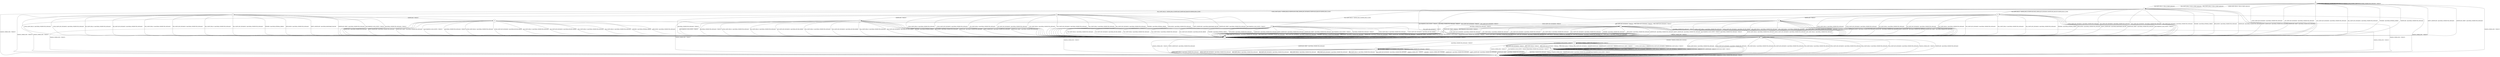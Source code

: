 digraph g {

	s0 [shape="circle" label="s0"];
	s1 [shape="circle" label="s1"];
	s2 [shape="circle" label="s2"];
	s3 [shape="circle" label="s3"];
	s4 [shape="circle" label="s4"];
	s5 [shape="circle" label="s5"];
	s6 [shape="circle" label="s6"];
	s7 [shape="circle" label="s7"];
	s8 [shape="circle" label="s8"];
	s9 [shape="circle" label="s9"];
	s10 [shape="circle" label="s10"];
	s11 [shape="circle" label="s11"];
	s12 [shape="circle" label="s12"];
	s13 [shape="circle" label="s13"];
	s14 [shape="circle" label="s14"];
	s15 [shape="circle" label="s15"];
	s16 [shape="circle" label="s16"];
	s0 -> s1 [label="ECDH_CLIENT_HELLO / HELLO_VERIFY_REQUEST"];
	s0 -> s2 [label="ECDH_CLIENT_KEY_EXCHANGE / Alert(FATAL,UNEXPECTED_MESSAGE)"];
	s0 -> s1 [label="DH_CLIENT_HELLO / HELLO_VERIFY_REQUEST"];
	s0 -> s2 [label="DH_CLIENT_KEY_EXCHANGE / Alert(FATAL,UNEXPECTED_MESSAGE)"];
	s0 -> s1 [label="PSK_CLIENT_HELLO / HELLO_VERIFY_REQUEST"];
	s0 -> s2 [label="PSK_CLIENT_KEY_EXCHANGE / Alert(FATAL,UNEXPECTED_MESSAGE)"];
	s0 -> s1 [label="RSA_CLIENT_HELLO / HELLO_VERIFY_REQUEST"];
	s0 -> s2 [label="RSA_CLIENT_KEY_EXCHANGE / Alert(FATAL,UNEXPECTED_MESSAGE)"];
	s0 -> s11 [label="CHANGE_CIPHER_SPEC / TIMEOUT"];
	s0 -> s2 [label="FINISHED / Alert(FATAL,INTERNAL_ERROR)"];
	s0 -> s0 [label="APPLICATION / Alert(FATAL,UNEXPECTED_MESSAGE)"];
	s0 -> s2 [label="CERTIFICATE / Alert(FATAL,UNEXPECTED_MESSAGE)"];
	s0 -> s2 [label="EMPTY_CERTIFICATE / Alert(FATAL,UNEXPECTED_MESSAGE)"];
	s0 -> s2 [label="CERTIFICATE_VERIFY / Alert(FATAL,UNEXPECTED_MESSAGE)"];
	s0 -> s0 [label="Alert(WARNING,CLOSE_NOTIFY) / TIMEOUT"];
	s0 -> s0 [label="Alert(FATAL,UNEXPECTED_MESSAGE) / TIMEOUT"];
	s1 -> s4 [label="ECDH_CLIENT_HELLO / SERVER_HELLO,CERTIFICATE,ECDHE_SERVER_KEY_EXCHANGE,CERTIFICATE_REQUEST,SERVER_HELLO_DONE"];
	s1 -> s2 [label="ECDH_CLIENT_KEY_EXCHANGE / Alert(FATAL,UNEXPECTED_MESSAGE)"];
	s1 -> s13 [label="DH_CLIENT_HELLO / SERVER_HELLO,CERTIFICATE,DHE_SERVER_KEY_EXCHANGE,CERTIFICATE_REQUEST,SERVER_HELLO_DONE"];
	s1 -> s2 [label="DH_CLIENT_KEY_EXCHANGE / Alert(FATAL,UNEXPECTED_MESSAGE)"];
	s1 -> s6 [label="PSK_CLIENT_HELLO / SERVER_HELLO,SERVER_HELLO_DONE"];
	s1 -> s2 [label="PSK_CLIENT_KEY_EXCHANGE / Alert(FATAL,UNEXPECTED_MESSAGE)"];
	s1 -> s3 [label="RSA_CLIENT_HELLO / SERVER_HELLO,CERTIFICATE,CERTIFICATE_REQUEST,SERVER_HELLO_DONE"];
	s1 -> s2 [label="RSA_CLIENT_KEY_EXCHANGE / Alert(FATAL,UNEXPECTED_MESSAGE)"];
	s1 -> s11 [label="CHANGE_CIPHER_SPEC / TIMEOUT"];
	s1 -> s2 [label="FINISHED / Alert(FATAL,INTERNAL_ERROR)"];
	s1 -> s2 [label="APPLICATION / Alert(FATAL,UNEXPECTED_MESSAGE)"];
	s1 -> s2 [label="CERTIFICATE / Alert(FATAL,UNEXPECTED_MESSAGE)"];
	s1 -> s2 [label="EMPTY_CERTIFICATE / Alert(FATAL,UNEXPECTED_MESSAGE)"];
	s1 -> s2 [label="CERTIFICATE_VERIFY / Alert(FATAL,UNEXPECTED_MESSAGE)"];
	s1 -> s2 [label="Alert(WARNING,CLOSE_NOTIFY) / TIMEOUT"];
	s1 -> s2 [label="Alert(FATAL,UNEXPECTED_MESSAGE) / TIMEOUT"];
	s2 -> s2 [label="ECDH_CLIENT_HELLO / TIMEOUT"];
	s2 -> s2 [label="ECDH_CLIENT_KEY_EXCHANGE / TIMEOUT"];
	s2 -> s2 [label="DH_CLIENT_HELLO / TIMEOUT"];
	s2 -> s2 [label="DH_CLIENT_KEY_EXCHANGE / TIMEOUT"];
	s2 -> s2 [label="PSK_CLIENT_HELLO / TIMEOUT"];
	s2 -> s2 [label="PSK_CLIENT_KEY_EXCHANGE / TIMEOUT"];
	s2 -> s2 [label="RSA_CLIENT_HELLO / TIMEOUT"];
	s2 -> s2 [label="RSA_CLIENT_KEY_EXCHANGE / TIMEOUT"];
	s2 -> s11 [label="CHANGE_CIPHER_SPEC / TIMEOUT"];
	s2 -> s2 [label="FINISHED / TIMEOUT"];
	s2 -> s2 [label="APPLICATION / Alert(FATAL,UNEXPECTED_MESSAGE)"];
	s2 -> s2 [label="CERTIFICATE / TIMEOUT"];
	s2 -> s2 [label="EMPTY_CERTIFICATE / TIMEOUT"];
	s2 -> s2 [label="CERTIFICATE_VERIFY / TIMEOUT"];
	s2 -> s2 [label="Alert(WARNING,CLOSE_NOTIFY) / TIMEOUT"];
	s2 -> s2 [label="Alert(FATAL,UNEXPECTED_MESSAGE) / TIMEOUT"];
	s3 -> s2 [label="ECDH_CLIENT_HELLO / Alert(FATAL,UNEXPECTED_MESSAGE)"];
	s3 -> s2 [label="ECDH_CLIENT_KEY_EXCHANGE / Alert(FATAL,UNEXPECTED_MESSAGE)"];
	s3 -> s2 [label="DH_CLIENT_HELLO / Alert(FATAL,UNEXPECTED_MESSAGE)"];
	s3 -> s2 [label="DH_CLIENT_KEY_EXCHANGE / Alert(FATAL,UNEXPECTED_MESSAGE)"];
	s3 -> s2 [label="PSK_CLIENT_HELLO / Alert(FATAL,UNEXPECTED_MESSAGE)"];
	s3 -> s2 [label="PSK_CLIENT_KEY_EXCHANGE / Alert(FATAL,UNEXPECTED_MESSAGE)"];
	s3 -> s2 [label="RSA_CLIENT_HELLO / Alert(FATAL,UNEXPECTED_MESSAGE)"];
	s3 -> s2 [label="RSA_CLIENT_KEY_EXCHANGE / Alert(FATAL,UNEXPECTED_MESSAGE)"];
	s3 -> s11 [label="CHANGE_CIPHER_SPEC / TIMEOUT"];
	s3 -> s2 [label="FINISHED / Alert(FATAL,INTERNAL_ERROR)"];
	s3 -> s2 [label="APPLICATION / Alert(FATAL,UNEXPECTED_MESSAGE)"];
	s3 -> s12 [label="CERTIFICATE / TIMEOUT"];
	s3 -> s2 [label="EMPTY_CERTIFICATE / Alert(FATAL,HANDSHAKE_FAILURE)"];
	s3 -> s2 [label="CERTIFICATE_VERIFY / Alert(FATAL,UNEXPECTED_MESSAGE)"];
	s3 -> s2 [label="Alert(WARNING,CLOSE_NOTIFY) / TIMEOUT"];
	s3 -> s2 [label="Alert(FATAL,UNEXPECTED_MESSAGE) / TIMEOUT"];
	s4 -> s2 [label="ECDH_CLIENT_HELLO / Alert(FATAL,UNEXPECTED_MESSAGE)"];
	s4 -> s2 [label="ECDH_CLIENT_KEY_EXCHANGE / Alert(FATAL,UNEXPECTED_MESSAGE)"];
	s4 -> s2 [label="DH_CLIENT_HELLO / Alert(FATAL,UNEXPECTED_MESSAGE)"];
	s4 -> s2 [label="DH_CLIENT_KEY_EXCHANGE / Alert(FATAL,UNEXPECTED_MESSAGE)"];
	s4 -> s2 [label="PSK_CLIENT_HELLO / Alert(FATAL,UNEXPECTED_MESSAGE)"];
	s4 -> s2 [label="PSK_CLIENT_KEY_EXCHANGE / Alert(FATAL,UNEXPECTED_MESSAGE)"];
	s4 -> s2 [label="RSA_CLIENT_HELLO / Alert(FATAL,UNEXPECTED_MESSAGE)"];
	s4 -> s2 [label="RSA_CLIENT_KEY_EXCHANGE / Alert(FATAL,UNEXPECTED_MESSAGE)"];
	s4 -> s11 [label="CHANGE_CIPHER_SPEC / TIMEOUT"];
	s4 -> s2 [label="FINISHED / Alert(FATAL,INTERNAL_ERROR)"];
	s4 -> s2 [label="APPLICATION / Alert(FATAL,UNEXPECTED_MESSAGE)"];
	s4 -> s5 [label="CERTIFICATE / TIMEOUT"];
	s4 -> s2 [label="EMPTY_CERTIFICATE / Alert(FATAL,HANDSHAKE_FAILURE)"];
	s4 -> s2 [label="CERTIFICATE_VERIFY / Alert(FATAL,UNEXPECTED_MESSAGE)"];
	s4 -> s2 [label="Alert(WARNING,CLOSE_NOTIFY) / TIMEOUT"];
	s4 -> s2 [label="Alert(FATAL,UNEXPECTED_MESSAGE) / TIMEOUT"];
	s5 -> s2 [label="ECDH_CLIENT_HELLO / Alert(FATAL,UNEXPECTED_MESSAGE)"];
	s5 -> s8 [label="ECDH_CLIENT_KEY_EXCHANGE / TIMEOUT"];
	s5 -> s2 [label="DH_CLIENT_HELLO / Alert(FATAL,UNEXPECTED_MESSAGE)"];
	s5 -> s2 [label="DH_CLIENT_KEY_EXCHANGE / Alert(FATAL,DECODE_ERROR)"];
	s5 -> s2 [label="PSK_CLIENT_HELLO / Alert(FATAL,UNEXPECTED_MESSAGE)"];
	s5 -> s2 [label="PSK_CLIENT_KEY_EXCHANGE / Alert(FATAL,DECODE_ERROR)"];
	s5 -> s2 [label="RSA_CLIENT_HELLO / Alert(FATAL,UNEXPECTED_MESSAGE)"];
	s5 -> s2 [label="RSA_CLIENT_KEY_EXCHANGE / Alert(FATAL,DECODE_ERROR)"];
	s5 -> s11 [label="CHANGE_CIPHER_SPEC / TIMEOUT"];
	s5 -> s2 [label="FINISHED / Alert(FATAL,INTERNAL_ERROR)"];
	s5 -> s2 [label="APPLICATION / Alert(FATAL,UNEXPECTED_MESSAGE)"];
	s5 -> s2 [label="CERTIFICATE / Alert(FATAL,UNEXPECTED_MESSAGE)"];
	s5 -> s2 [label="EMPTY_CERTIFICATE / Alert(FATAL,UNEXPECTED_MESSAGE)"];
	s5 -> s2 [label="CERTIFICATE_VERIFY / Alert(FATAL,UNEXPECTED_MESSAGE)"];
	s5 -> s2 [label="Alert(WARNING,CLOSE_NOTIFY) / TIMEOUT"];
	s5 -> s2 [label="Alert(FATAL,UNEXPECTED_MESSAGE) / TIMEOUT"];
	s6 -> s2 [label="ECDH_CLIENT_HELLO / Alert(FATAL,UNEXPECTED_MESSAGE)"];
	s6 -> s2 [label="ECDH_CLIENT_KEY_EXCHANGE / Alert(FATAL,DECODE_ERROR)"];
	s6 -> s2 [label="DH_CLIENT_HELLO / Alert(FATAL,UNEXPECTED_MESSAGE)"];
	s6 -> s2 [label="DH_CLIENT_KEY_EXCHANGE / Alert(FATAL,DECODE_ERROR)"];
	s6 -> s2 [label="PSK_CLIENT_HELLO / Alert(FATAL,UNEXPECTED_MESSAGE)"];
	s6 -> s7 [label="PSK_CLIENT_KEY_EXCHANGE / TIMEOUT"];
	s6 -> s2 [label="RSA_CLIENT_HELLO / Alert(FATAL,UNEXPECTED_MESSAGE)"];
	s6 -> s2 [label="RSA_CLIENT_KEY_EXCHANGE / Alert(FATAL,DECODE_ERROR)"];
	s6 -> s11 [label="CHANGE_CIPHER_SPEC / TIMEOUT"];
	s6 -> s2 [label="FINISHED / Alert(FATAL,INTERNAL_ERROR)"];
	s6 -> s2 [label="APPLICATION / Alert(FATAL,UNEXPECTED_MESSAGE)"];
	s6 -> s2 [label="CERTIFICATE / Alert(FATAL,UNEXPECTED_MESSAGE)"];
	s6 -> s2 [label="EMPTY_CERTIFICATE / Alert(FATAL,UNEXPECTED_MESSAGE)"];
	s6 -> s2 [label="CERTIFICATE_VERIFY / Alert(FATAL,UNEXPECTED_MESSAGE)"];
	s6 -> s2 [label="Alert(WARNING,CLOSE_NOTIFY) / TIMEOUT"];
	s6 -> s2 [label="Alert(FATAL,UNEXPECTED_MESSAGE) / TIMEOUT"];
	s7 -> s2 [label="ECDH_CLIENT_HELLO / Alert(FATAL,UNEXPECTED_MESSAGE)"];
	s7 -> s2 [label="ECDH_CLIENT_KEY_EXCHANGE / Alert(FATAL,UNEXPECTED_MESSAGE)"];
	s7 -> s2 [label="DH_CLIENT_HELLO / Alert(FATAL,UNEXPECTED_MESSAGE)"];
	s7 -> s2 [label="DH_CLIENT_KEY_EXCHANGE / Alert(FATAL,UNEXPECTED_MESSAGE)"];
	s7 -> s2 [label="PSK_CLIENT_HELLO / Alert(FATAL,UNEXPECTED_MESSAGE)"];
	s7 -> s2 [label="PSK_CLIENT_KEY_EXCHANGE / Alert(FATAL,UNEXPECTED_MESSAGE)"];
	s7 -> s2 [label="RSA_CLIENT_HELLO / Alert(FATAL,UNEXPECTED_MESSAGE)"];
	s7 -> s2 [label="RSA_CLIENT_KEY_EXCHANGE / Alert(FATAL,UNEXPECTED_MESSAGE)"];
	s7 -> s9 [label="CHANGE_CIPHER_SPEC / TIMEOUT"];
	s7 -> s2 [label="FINISHED / Alert(FATAL,UNEXPECTED_MESSAGE)"];
	s7 -> s2 [label="APPLICATION / Alert(FATAL,UNEXPECTED_MESSAGE)"];
	s7 -> s2 [label="CERTIFICATE / Alert(FATAL,UNEXPECTED_MESSAGE)"];
	s7 -> s2 [label="EMPTY_CERTIFICATE / Alert(FATAL,UNEXPECTED_MESSAGE)"];
	s7 -> s2 [label="CERTIFICATE_VERIFY / Alert(FATAL,UNEXPECTED_MESSAGE)"];
	s7 -> s2 [label="Alert(WARNING,CLOSE_NOTIFY) / TIMEOUT"];
	s7 -> s2 [label="Alert(FATAL,UNEXPECTED_MESSAGE) / TIMEOUT"];
	s8 -> s2 [label="ECDH_CLIENT_HELLO / Alert(FATAL,UNEXPECTED_MESSAGE)"];
	s8 -> s2 [label="ECDH_CLIENT_KEY_EXCHANGE / Alert(FATAL,UNEXPECTED_MESSAGE)"];
	s8 -> s2 [label="DH_CLIENT_HELLO / Alert(FATAL,UNEXPECTED_MESSAGE)"];
	s8 -> s2 [label="DH_CLIENT_KEY_EXCHANGE / Alert(FATAL,UNEXPECTED_MESSAGE)"];
	s8 -> s2 [label="PSK_CLIENT_HELLO / Alert(FATAL,UNEXPECTED_MESSAGE)"];
	s8 -> s2 [label="PSK_CLIENT_KEY_EXCHANGE / Alert(FATAL,UNEXPECTED_MESSAGE)"];
	s8 -> s2 [label="RSA_CLIENT_HELLO / Alert(FATAL,UNEXPECTED_MESSAGE)"];
	s8 -> s2 [label="RSA_CLIENT_KEY_EXCHANGE / Alert(FATAL,UNEXPECTED_MESSAGE)"];
	s8 -> s11 [label="CHANGE_CIPHER_SPEC / TIMEOUT"];
	s8 -> s2 [label="FINISHED / Alert(FATAL,UNEXPECTED_MESSAGE)"];
	s8 -> s2 [label="APPLICATION / Alert(FATAL,UNEXPECTED_MESSAGE)"];
	s8 -> s2 [label="CERTIFICATE / Alert(FATAL,UNEXPECTED_MESSAGE)"];
	s8 -> s2 [label="EMPTY_CERTIFICATE / Alert(FATAL,UNEXPECTED_MESSAGE)"];
	s8 -> s7 [label="CERTIFICATE_VERIFY / TIMEOUT"];
	s8 -> s2 [label="Alert(WARNING,CLOSE_NOTIFY) / TIMEOUT"];
	s8 -> s2 [label="Alert(FATAL,UNEXPECTED_MESSAGE) / TIMEOUT"];
	s9 -> s11 [label="ECDH_CLIENT_HELLO / Alert(FATAL,UNEXPECTED_MESSAGE)"];
	s9 -> s11 [label="ECDH_CLIENT_KEY_EXCHANGE / Alert(FATAL,UNEXPECTED_MESSAGE)"];
	s9 -> s11 [label="DH_CLIENT_HELLO / Alert(FATAL,UNEXPECTED_MESSAGE)"];
	s9 -> s11 [label="DH_CLIENT_KEY_EXCHANGE / Alert(FATAL,UNEXPECTED_MESSAGE)"];
	s9 -> s11 [label="PSK_CLIENT_HELLO / Alert(FATAL,UNEXPECTED_MESSAGE)"];
	s9 -> s11 [label="PSK_CLIENT_KEY_EXCHANGE / Alert(FATAL,UNEXPECTED_MESSAGE)"];
	s9 -> s11 [label="RSA_CLIENT_HELLO / Alert(FATAL,UNEXPECTED_MESSAGE)"];
	s9 -> s11 [label="RSA_CLIENT_KEY_EXCHANGE / Alert(FATAL,UNEXPECTED_MESSAGE)"];
	s9 -> s11 [label="CHANGE_CIPHER_SPEC / TIMEOUT"];
	s9 -> s10 [label="FINISHED / CHANGE_CIPHER_SPEC,FINISHED"];
	s9 -> s9 [label="APPLICATION / TIMEOUT"];
	s9 -> s11 [label="CERTIFICATE / Alert(FATAL,UNEXPECTED_MESSAGE)"];
	s9 -> s11 [label="EMPTY_CERTIFICATE / Alert(FATAL,UNEXPECTED_MESSAGE)"];
	s9 -> s11 [label="CERTIFICATE_VERIFY / Alert(FATAL,UNEXPECTED_MESSAGE)"];
	s9 -> s16 [label="Alert(WARNING,CLOSE_NOTIFY) / TIMEOUT"];
	s9 -> s16 [label="Alert(FATAL,UNEXPECTED_MESSAGE) / TIMEOUT"];
	s10 -> s15 [label="ECDH_CLIENT_HELLO / TIMEOUT"];
	s10 -> s15 [label="ECDH_CLIENT_KEY_EXCHANGE / TIMEOUT"];
	s10 -> s15 [label="DH_CLIENT_HELLO / TIMEOUT"];
	s10 -> s15 [label="DH_CLIENT_KEY_EXCHANGE / TIMEOUT"];
	s10 -> s15 [label="PSK_CLIENT_HELLO / TIMEOUT"];
	s10 -> s15 [label="PSK_CLIENT_KEY_EXCHANGE / TIMEOUT"];
	s10 -> s15 [label="RSA_CLIENT_HELLO / TIMEOUT"];
	s10 -> s15 [label="RSA_CLIENT_KEY_EXCHANGE / TIMEOUT"];
	s10 -> s11 [label="CHANGE_CIPHER_SPEC / TIMEOUT"];
	s10 -> s10 [label="FINISHED / CHANGE_CIPHER_SPEC,FINISHED"];
	s10 -> s10 [label="APPLICATION / TIMEOUT"];
	s10 -> s15 [label="CERTIFICATE / TIMEOUT"];
	s10 -> s15 [label="EMPTY_CERTIFICATE / TIMEOUT"];
	s10 -> s15 [label="CERTIFICATE_VERIFY / TIMEOUT"];
	s10 -> s11 [label="Alert(WARNING,CLOSE_NOTIFY) / TIMEOUT"];
	s10 -> s11 [label="Alert(FATAL,UNEXPECTED_MESSAGE) / TIMEOUT"];
	s11 -> s11 [label="ECDH_CLIENT_HELLO / TIMEOUT"];
	s11 -> s11 [label="ECDH_CLIENT_KEY_EXCHANGE / TIMEOUT"];
	s11 -> s11 [label="DH_CLIENT_HELLO / TIMEOUT"];
	s11 -> s11 [label="DH_CLIENT_KEY_EXCHANGE / TIMEOUT"];
	s11 -> s11 [label="PSK_CLIENT_HELLO / TIMEOUT"];
	s11 -> s11 [label="PSK_CLIENT_KEY_EXCHANGE / TIMEOUT"];
	s11 -> s11 [label="RSA_CLIENT_HELLO / TIMEOUT"];
	s11 -> s11 [label="RSA_CLIENT_KEY_EXCHANGE / TIMEOUT"];
	s11 -> s11 [label="CHANGE_CIPHER_SPEC / TIMEOUT"];
	s11 -> s11 [label="FINISHED / TIMEOUT"];
	s11 -> s11 [label="APPLICATION / TIMEOUT"];
	s11 -> s11 [label="CERTIFICATE / TIMEOUT"];
	s11 -> s11 [label="EMPTY_CERTIFICATE / TIMEOUT"];
	s11 -> s11 [label="CERTIFICATE_VERIFY / TIMEOUT"];
	s11 -> s11 [label="Alert(WARNING,CLOSE_NOTIFY) / TIMEOUT"];
	s11 -> s11 [label="Alert(FATAL,UNEXPECTED_MESSAGE) / TIMEOUT"];
	s12 -> s2 [label="ECDH_CLIENT_HELLO / Alert(FATAL,UNEXPECTED_MESSAGE)"];
	s12 -> s2 [label="ECDH_CLIENT_KEY_EXCHANGE / Alert(FATAL,DECODE_ERROR)"];
	s12 -> s2 [label="DH_CLIENT_HELLO / Alert(FATAL,UNEXPECTED_MESSAGE)"];
	s12 -> s2 [label="DH_CLIENT_KEY_EXCHANGE / Alert(FATAL,DECRYPT_ERROR)"];
	s12 -> s2 [label="PSK_CLIENT_HELLO / Alert(FATAL,UNEXPECTED_MESSAGE)"];
	s12 -> s8 [label="PSK_CLIENT_KEY_EXCHANGE / TIMEOUT"];
	s12 -> s2 [label="RSA_CLIENT_HELLO / Alert(FATAL,UNEXPECTED_MESSAGE)"];
	s12 -> s8 [label="RSA_CLIENT_KEY_EXCHANGE / TIMEOUT"];
	s12 -> s11 [label="CHANGE_CIPHER_SPEC / TIMEOUT"];
	s12 -> s2 [label="FINISHED / Alert(FATAL,INTERNAL_ERROR)"];
	s12 -> s2 [label="APPLICATION / Alert(FATAL,UNEXPECTED_MESSAGE)"];
	s12 -> s2 [label="CERTIFICATE / Alert(FATAL,UNEXPECTED_MESSAGE)"];
	s12 -> s2 [label="EMPTY_CERTIFICATE / Alert(FATAL,UNEXPECTED_MESSAGE)"];
	s12 -> s2 [label="CERTIFICATE_VERIFY / Alert(FATAL,UNEXPECTED_MESSAGE)"];
	s12 -> s2 [label="Alert(WARNING,CLOSE_NOTIFY) / TIMEOUT"];
	s12 -> s2 [label="Alert(FATAL,UNEXPECTED_MESSAGE) / TIMEOUT"];
	s13 -> s2 [label="ECDH_CLIENT_HELLO / Alert(FATAL,UNEXPECTED_MESSAGE)"];
	s13 -> s2 [label="ECDH_CLIENT_KEY_EXCHANGE / Alert(FATAL,UNEXPECTED_MESSAGE)"];
	s13 -> s2 [label="DH_CLIENT_HELLO / Alert(FATAL,UNEXPECTED_MESSAGE)"];
	s13 -> s2 [label="DH_CLIENT_KEY_EXCHANGE / Alert(FATAL,UNEXPECTED_MESSAGE)"];
	s13 -> s2 [label="PSK_CLIENT_HELLO / Alert(FATAL,UNEXPECTED_MESSAGE)"];
	s13 -> s2 [label="PSK_CLIENT_KEY_EXCHANGE / Alert(FATAL,UNEXPECTED_MESSAGE)"];
	s13 -> s2 [label="RSA_CLIENT_HELLO / Alert(FATAL,UNEXPECTED_MESSAGE)"];
	s13 -> s2 [label="RSA_CLIENT_KEY_EXCHANGE / Alert(FATAL,UNEXPECTED_MESSAGE)"];
	s13 -> s11 [label="CHANGE_CIPHER_SPEC / TIMEOUT"];
	s13 -> s2 [label="FINISHED / Alert(FATAL,INTERNAL_ERROR)"];
	s13 -> s2 [label="APPLICATION / Alert(FATAL,UNEXPECTED_MESSAGE)"];
	s13 -> s14 [label="CERTIFICATE / TIMEOUT"];
	s13 -> s2 [label="EMPTY_CERTIFICATE / Alert(FATAL,HANDSHAKE_FAILURE)"];
	s13 -> s2 [label="CERTIFICATE_VERIFY / Alert(FATAL,UNEXPECTED_MESSAGE)"];
	s13 -> s2 [label="Alert(WARNING,CLOSE_NOTIFY) / TIMEOUT"];
	s13 -> s2 [label="Alert(FATAL,UNEXPECTED_MESSAGE) / TIMEOUT"];
	s14 -> s2 [label="ECDH_CLIENT_HELLO / Alert(FATAL,UNEXPECTED_MESSAGE)"];
	s14 -> s2 [label="ECDH_CLIENT_KEY_EXCHANGE / Alert(FATAL,DECODE_ERROR)"];
	s14 -> s2 [label="DH_CLIENT_HELLO / Alert(FATAL,UNEXPECTED_MESSAGE)"];
	s14 -> s8 [label="DH_CLIENT_KEY_EXCHANGE / TIMEOUT"];
	s14 -> s2 [label="PSK_CLIENT_HELLO / Alert(FATAL,UNEXPECTED_MESSAGE)"];
	s14 -> s8 [label="PSK_CLIENT_KEY_EXCHANGE / TIMEOUT"];
	s14 -> s2 [label="RSA_CLIENT_HELLO / Alert(FATAL,UNEXPECTED_MESSAGE)"];
	s14 -> s8 [label="RSA_CLIENT_KEY_EXCHANGE / TIMEOUT"];
	s14 -> s11 [label="CHANGE_CIPHER_SPEC / TIMEOUT"];
	s14 -> s2 [label="FINISHED / Alert(FATAL,INTERNAL_ERROR)"];
	s14 -> s2 [label="APPLICATION / Alert(FATAL,UNEXPECTED_MESSAGE)"];
	s14 -> s2 [label="CERTIFICATE / Alert(FATAL,UNEXPECTED_MESSAGE)"];
	s14 -> s2 [label="EMPTY_CERTIFICATE / Alert(FATAL,UNEXPECTED_MESSAGE)"];
	s14 -> s2 [label="CERTIFICATE_VERIFY / Alert(FATAL,UNEXPECTED_MESSAGE)"];
	s14 -> s2 [label="Alert(WARNING,CLOSE_NOTIFY) / TIMEOUT"];
	s14 -> s2 [label="Alert(FATAL,UNEXPECTED_MESSAGE) / TIMEOUT"];
	s15 -> s15 [label="ECDH_CLIENT_HELLO / TIMEOUT"];
	s15 -> s15 [label="ECDH_CLIENT_KEY_EXCHANGE / TIMEOUT"];
	s15 -> s15 [label="DH_CLIENT_HELLO / TIMEOUT"];
	s15 -> s15 [label="DH_CLIENT_KEY_EXCHANGE / TIMEOUT"];
	s15 -> s15 [label="PSK_CLIENT_HELLO / TIMEOUT"];
	s15 -> s15 [label="PSK_CLIENT_KEY_EXCHANGE / TIMEOUT"];
	s15 -> s15 [label="RSA_CLIENT_HELLO / TIMEOUT"];
	s15 -> s15 [label="RSA_CLIENT_KEY_EXCHANGE / TIMEOUT"];
	s15 -> s11 [label="CHANGE_CIPHER_SPEC / TIMEOUT"];
	s15 -> s15 [label="FINISHED / TIMEOUT"];
	s15 -> s11 [label="APPLICATION / Alert(FATAL,UNEXPECTED_MESSAGE)"];
	s15 -> s15 [label="CERTIFICATE / TIMEOUT"];
	s15 -> s15 [label="EMPTY_CERTIFICATE / TIMEOUT"];
	s15 -> s15 [label="CERTIFICATE_VERIFY / TIMEOUT"];
	s15 -> s11 [label="Alert(WARNING,CLOSE_NOTIFY) / TIMEOUT"];
	s15 -> s11 [label="Alert(FATAL,UNEXPECTED_MESSAGE) / TIMEOUT"];
	s16 -> s11 [label="ECDH_CLIENT_HELLO / Alert(FATAL,UNEXPECTED_MESSAGE)"];
	s16 -> s11 [label="ECDH_CLIENT_KEY_EXCHANGE / Alert(FATAL,UNEXPECTED_MESSAGE)"];
	s16 -> s11 [label="DH_CLIENT_HELLO / Alert(FATAL,UNEXPECTED_MESSAGE)"];
	s16 -> s11 [label="DH_CLIENT_KEY_EXCHANGE / Alert(FATAL,UNEXPECTED_MESSAGE)"];
	s16 -> s11 [label="PSK_CLIENT_HELLO / Alert(FATAL,UNEXPECTED_MESSAGE)"];
	s16 -> s11 [label="PSK_CLIENT_KEY_EXCHANGE / Alert(FATAL,UNEXPECTED_MESSAGE)"];
	s16 -> s11 [label="RSA_CLIENT_HELLO / Alert(FATAL,UNEXPECTED_MESSAGE)"];
	s16 -> s11 [label="RSA_CLIENT_KEY_EXCHANGE / Alert(FATAL,UNEXPECTED_MESSAGE)"];
	s16 -> s11 [label="CHANGE_CIPHER_SPEC / TIMEOUT"];
	s16 -> s11 [label="FINISHED / CHANGE_CIPHER_SPEC,FINISHED"];
	s16 -> s16 [label="APPLICATION / TIMEOUT"];
	s16 -> s11 [label="CERTIFICATE / Alert(FATAL,UNEXPECTED_MESSAGE)"];
	s16 -> s11 [label="EMPTY_CERTIFICATE / Alert(FATAL,UNEXPECTED_MESSAGE)"];
	s16 -> s11 [label="CERTIFICATE_VERIFY / Alert(FATAL,UNEXPECTED_MESSAGE)"];
	s16 -> s16 [label="Alert(WARNING,CLOSE_NOTIFY) / TIMEOUT"];
	s16 -> s16 [label="Alert(FATAL,UNEXPECTED_MESSAGE) / TIMEOUT"];

__start0 [label="" shape="none" width="0" height="0"];
__start0 -> s0;

}
